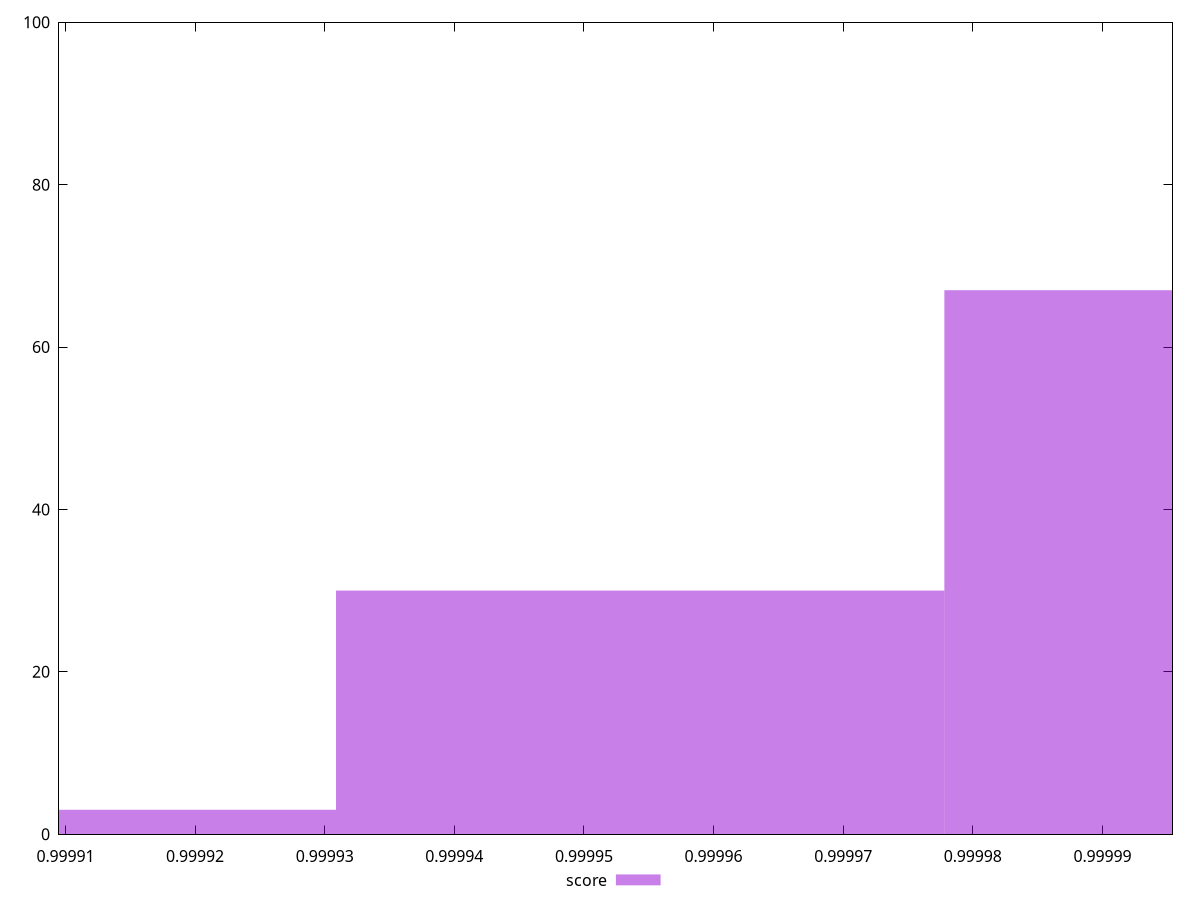reset

$score <<EOF
1.0000012738315867 67
0.9999543408389632 30
0.9999074078463395 3
EOF

set key outside below
set boxwidth 0.000046932992623625416
set xrange [0.9999095029848146:0.9999954072993993]
set yrange [0:100]
set style fill transparent solid 0.5 noborder
set terminal svg size 640, 490 enhanced background rgb 'white'
set output "report_00007_2020-12-11T15:55:29.892Z/max-potential-fid/samples/pages+cached+noexternal+nofonts/score/histogram.svg"

plot $score title "score" with boxes

reset
